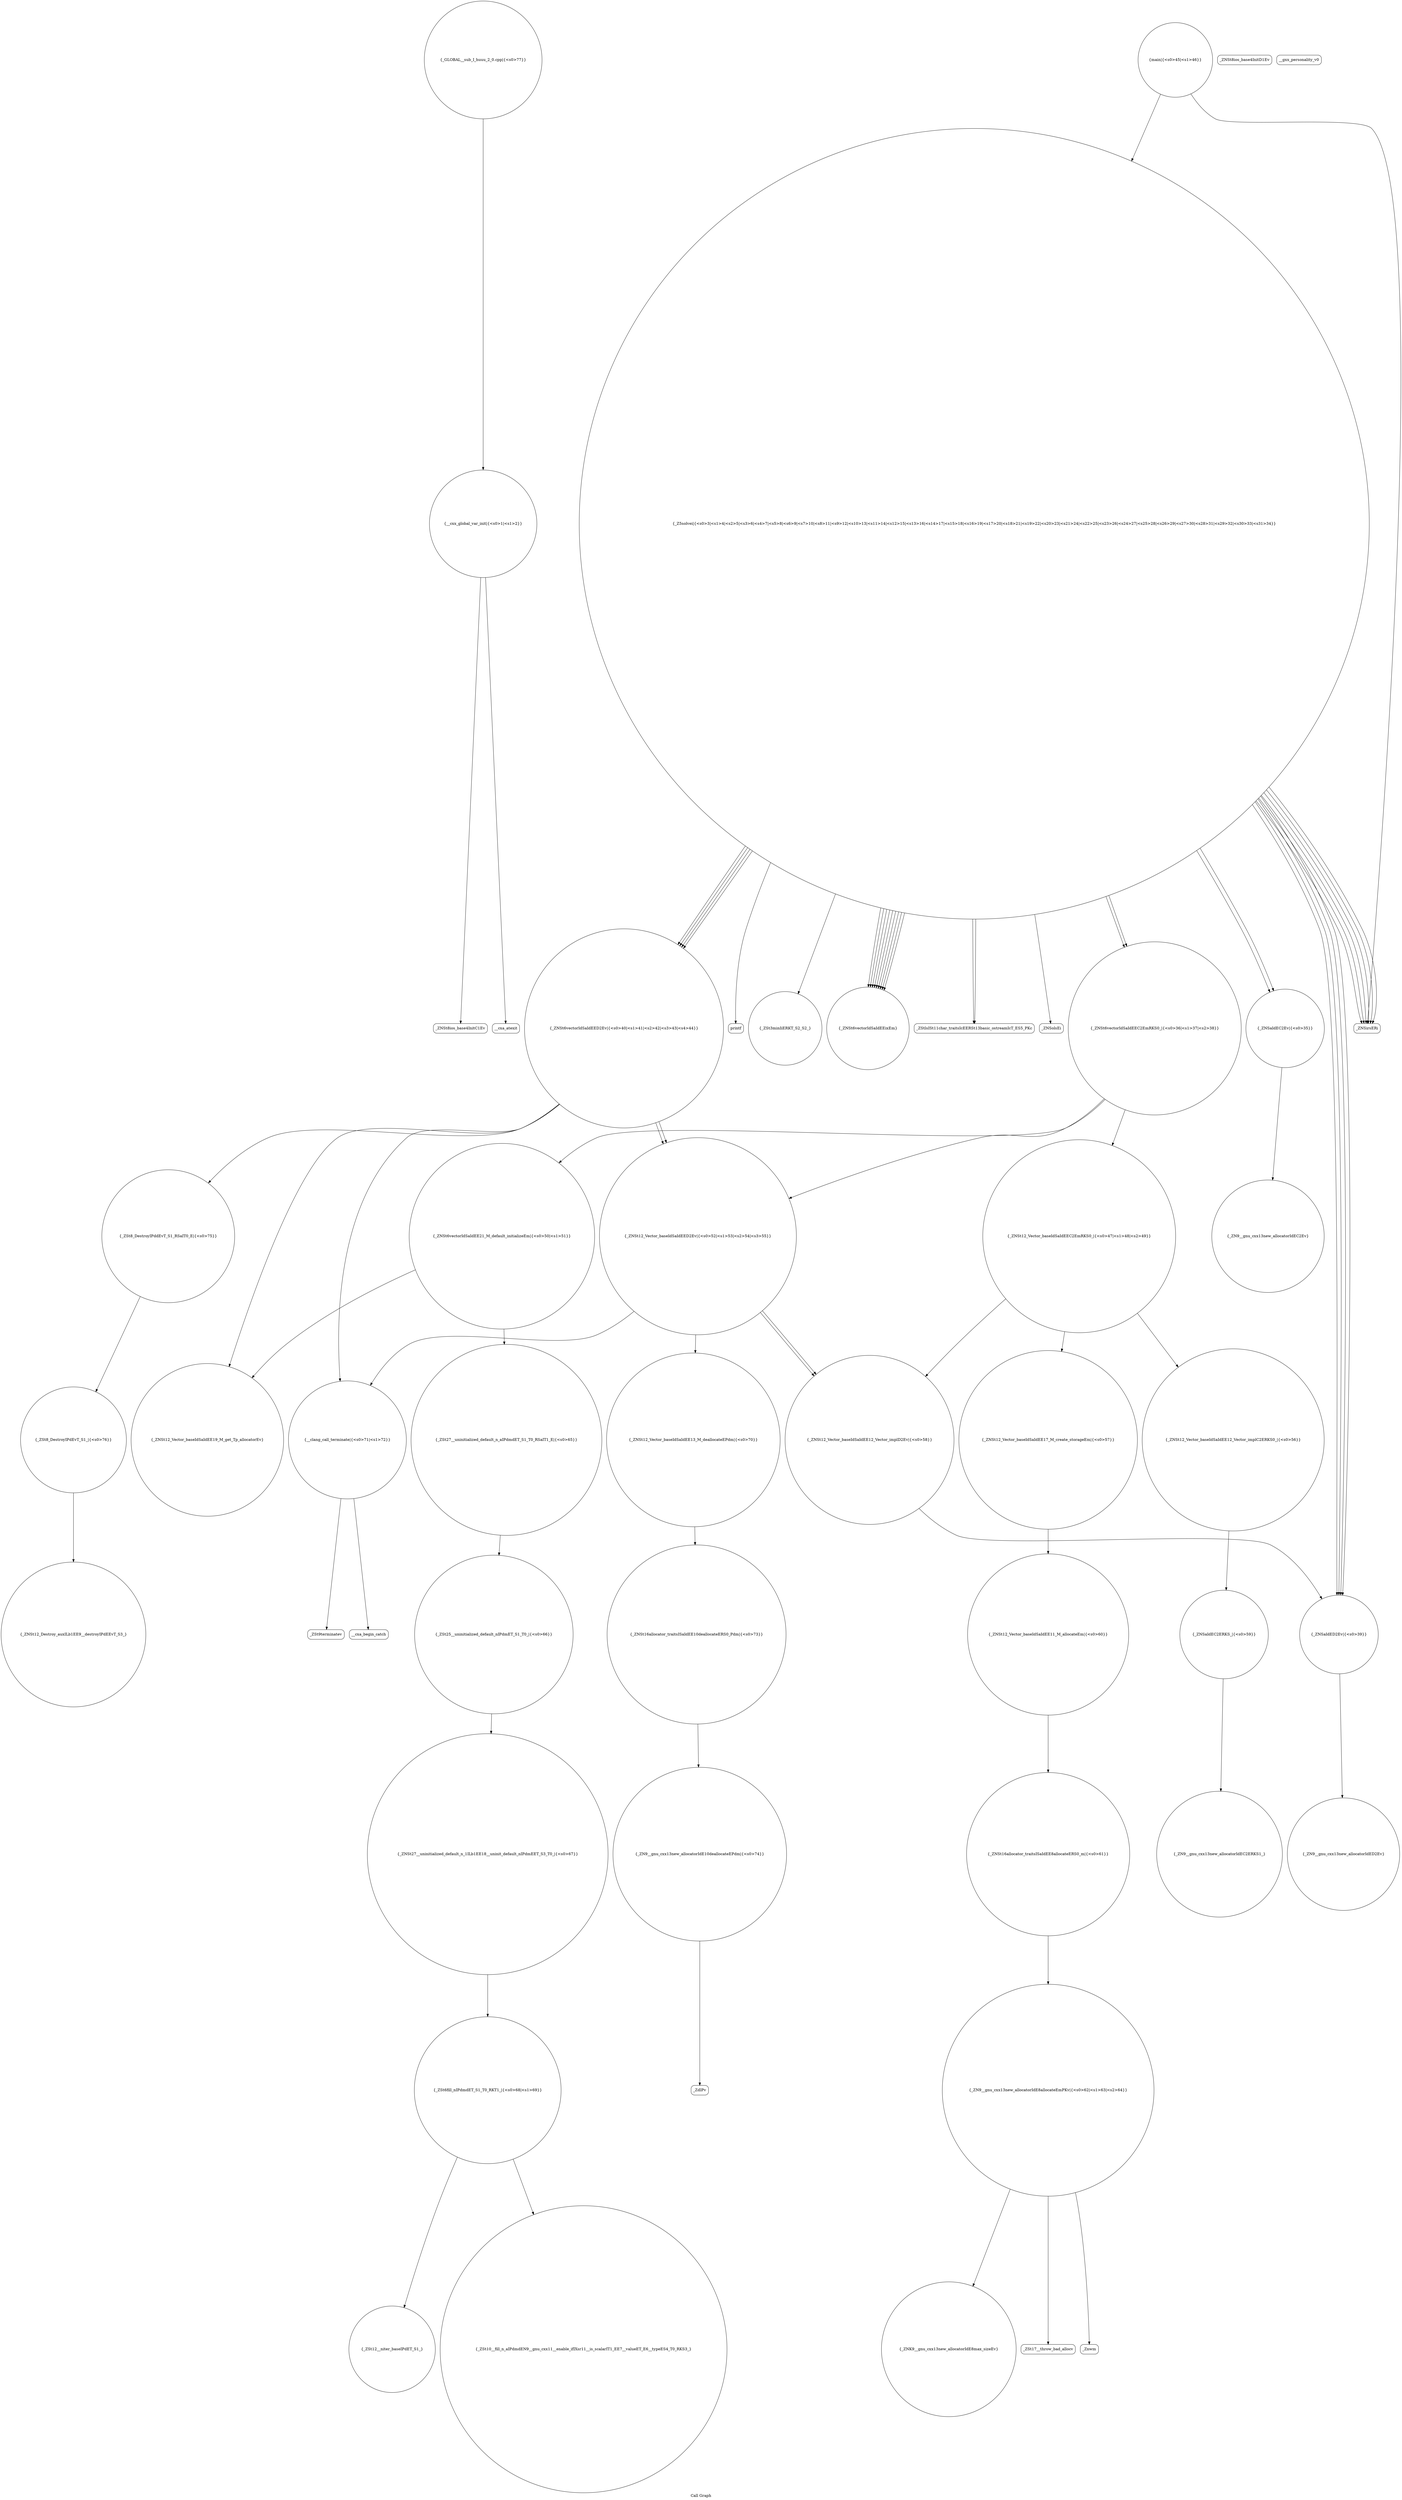 digraph "Call Graph" {
	label="Call Graph";

	Node0x55a88dfb77d0 [shape=record,shape=circle,label="{__cxx_global_var_init|{<s0>1|<s1>2}}"];
	Node0x55a88dfb77d0:s0 -> Node0x55a88dfb7850[color=black];
	Node0x55a88dfb77d0:s1 -> Node0x55a88dfb7950[color=black];
	Node0x55a88dfb8e50 [shape=record,shape=circle,label="{_ZN9__gnu_cxx13new_allocatorIdE10deallocateEPdm|{<s0>74}}"];
	Node0x55a88dfb8e50:s0 -> Node0x55a88dfb8ed0[color=black];
	Node0x55a88dfb7b50 [shape=record,shape=circle,label="{_ZNSaIdEC2Ev|{<s0>35}}"];
	Node0x55a88dfb7b50:s0 -> Node0x55a88dfb8050[color=black];
	Node0x55a88dfb7ed0 [shape=record,shape=Mrecord,label="{printf}"];
	Node0x55a88dfb8250 [shape=record,shape=circle,label="{_ZNSt12_Vector_baseIdSaIdEED2Ev|{<s0>52|<s1>53|<s2>54|<s3>55}}"];
	Node0x55a88dfb8250:s0 -> Node0x55a88dfb8bd0[color=black];
	Node0x55a88dfb8250:s1 -> Node0x55a88dfb83d0[color=black];
	Node0x55a88dfb8250:s2 -> Node0x55a88dfb83d0[color=black];
	Node0x55a88dfb8250:s3 -> Node0x55a88dfb8c50[color=black];
	Node0x55a88dfb85d0 [shape=record,shape=circle,label="{_ZNSt16allocator_traitsISaIdEE8allocateERS0_m|{<s0>61}}"];
	Node0x55a88dfb85d0:s0 -> Node0x55a88dfb8650[color=black];
	Node0x55a88dfb8950 [shape=record,shape=circle,label="{_ZSt25__uninitialized_default_nIPdmET_S1_T0_|{<s0>66}}"];
	Node0x55a88dfb8950:s0 -> Node0x55a88dfb89d0[color=black];
	Node0x55a88dfb8cd0 [shape=record,shape=Mrecord,label="{__cxa_begin_catch}"];
	Node0x55a88dfb79d0 [shape=record,shape=circle,label="{_Z5solvei|{<s0>3|<s1>4|<s2>5|<s3>6|<s4>7|<s5>8|<s6>9|<s7>10|<s8>11|<s9>12|<s10>13|<s11>14|<s12>15|<s13>16|<s14>17|<s15>18|<s16>19|<s17>20|<s18>21|<s19>22|<s20>23|<s21>24|<s22>25|<s23>26|<s24>27|<s25>28|<s26>29|<s27>30|<s28>31|<s29>32|<s30>33|<s31>34}}"];
	Node0x55a88dfb79d0:s0 -> Node0x55a88dfb7a50[color=black];
	Node0x55a88dfb79d0:s1 -> Node0x55a88dfb7a50[color=black];
	Node0x55a88dfb79d0:s2 -> Node0x55a88dfb7a50[color=black];
	Node0x55a88dfb79d0:s3 -> Node0x55a88dfb7a50[color=black];
	Node0x55a88dfb79d0:s4 -> Node0x55a88dfb7a50[color=black];
	Node0x55a88dfb79d0:s5 -> Node0x55a88dfb7a50[color=black];
	Node0x55a88dfb79d0:s6 -> Node0x55a88dfb7ad0[color=black];
	Node0x55a88dfb79d0:s7 -> Node0x55a88dfb7b50[color=black];
	Node0x55a88dfb79d0:s8 -> Node0x55a88dfb7bd0[color=black];
	Node0x55a88dfb79d0:s9 -> Node0x55a88dfb7cd0[color=black];
	Node0x55a88dfb79d0:s10 -> Node0x55a88dfb7d50[color=black];
	Node0x55a88dfb79d0:s11 -> Node0x55a88dfb7cd0[color=black];
	Node0x55a88dfb79d0:s12 -> Node0x55a88dfb7d50[color=black];
	Node0x55a88dfb79d0:s13 -> Node0x55a88dfb7d50[color=black];
	Node0x55a88dfb79d0:s14 -> Node0x55a88dfb7b50[color=black];
	Node0x55a88dfb79d0:s15 -> Node0x55a88dfb7bd0[color=black];
	Node0x55a88dfb79d0:s16 -> Node0x55a88dfb7cd0[color=black];
	Node0x55a88dfb79d0:s17 -> Node0x55a88dfb7d50[color=black];
	Node0x55a88dfb79d0:s18 -> Node0x55a88dfb7d50[color=black];
	Node0x55a88dfb79d0:s19 -> Node0x55a88dfb7cd0[color=black];
	Node0x55a88dfb79d0:s20 -> Node0x55a88dfb7d50[color=black];
	Node0x55a88dfb79d0:s21 -> Node0x55a88dfb7d50[color=black];
	Node0x55a88dfb79d0:s22 -> Node0x55a88dfb7d50[color=black];
	Node0x55a88dfb79d0:s23 -> Node0x55a88dfb7d50[color=black];
	Node0x55a88dfb79d0:s24 -> Node0x55a88dfb7dd0[color=black];
	Node0x55a88dfb79d0:s25 -> Node0x55a88dfb7e50[color=black];
	Node0x55a88dfb79d0:s26 -> Node0x55a88dfb7dd0[color=black];
	Node0x55a88dfb79d0:s27 -> Node0x55a88dfb7ed0[color=black];
	Node0x55a88dfb79d0:s28 -> Node0x55a88dfb7f50[color=black];
	Node0x55a88dfb79d0:s29 -> Node0x55a88dfb7f50[color=black];
	Node0x55a88dfb79d0:s30 -> Node0x55a88dfb7f50[color=black];
	Node0x55a88dfb79d0:s31 -> Node0x55a88dfb7f50[color=black];
	Node0x55a88dfba070 [shape=record,shape=circle,label="{_ZNSt12_Destroy_auxILb1EE9__destroyIPdEEvT_S3_}"];
	Node0x55a88dfb7d50 [shape=record,shape=circle,label="{_ZNSt6vectorIdSaIdEEixEm}"];
	Node0x55a88dfb80d0 [shape=record,shape=circle,label="{_ZN9__gnu_cxx13new_allocatorIdED2Ev}"];
	Node0x55a88dfb8450 [shape=record,shape=circle,label="{_ZNSaIdEC2ERKS_|{<s0>59}}"];
	Node0x55a88dfb8450:s0 -> Node0x55a88dfb84d0[color=black];
	Node0x55a88dfb87d0 [shape=record,shape=Mrecord,label="{_Znwm}"];
	Node0x55a88dfb8b50 [shape=record,shape=circle,label="{_ZSt12__niter_baseIPdET_S1_}"];
	Node0x55a88dfb7850 [shape=record,shape=Mrecord,label="{_ZNSt8ios_base4InitC1Ev}"];
	Node0x55a88dfb8ed0 [shape=record,shape=Mrecord,label="{_ZdlPv}"];
	Node0x55a88dfb7bd0 [shape=record,shape=circle,label="{_ZNSt6vectorIdSaIdEEC2EmRKS0_|{<s0>36|<s1>37|<s2>38}}"];
	Node0x55a88dfb7bd0:s0 -> Node0x55a88dfb8150[color=black];
	Node0x55a88dfb7bd0:s1 -> Node0x55a88dfb81d0[color=black];
	Node0x55a88dfb7bd0:s2 -> Node0x55a88dfb8250[color=black];
	Node0x55a88dfb7f50 [shape=record,shape=circle,label="{_ZNSt6vectorIdSaIdEED2Ev|{<s0>40|<s1>41|<s2>42|<s3>43|<s4>44}}"];
	Node0x55a88dfb7f50:s0 -> Node0x55a88dfb88d0[color=black];
	Node0x55a88dfb7f50:s1 -> Node0x55a88dfb8f50[color=black];
	Node0x55a88dfb7f50:s2 -> Node0x55a88dfb8250[color=black];
	Node0x55a88dfb7f50:s3 -> Node0x55a88dfb8250[color=black];
	Node0x55a88dfb7f50:s4 -> Node0x55a88dfb8c50[color=black];
	Node0x55a88dfb82d0 [shape=record,shape=circle,label="{_ZNSt12_Vector_baseIdSaIdEE12_Vector_implC2ERKS0_|{<s0>56}}"];
	Node0x55a88dfb82d0:s0 -> Node0x55a88dfb8450[color=black];
	Node0x55a88dfb8650 [shape=record,shape=circle,label="{_ZN9__gnu_cxx13new_allocatorIdE8allocateEmPKv|{<s0>62|<s1>63|<s2>64}}"];
	Node0x55a88dfb8650:s0 -> Node0x55a88dfb86d0[color=black];
	Node0x55a88dfb8650:s1 -> Node0x55a88dfb8750[color=black];
	Node0x55a88dfb8650:s2 -> Node0x55a88dfb87d0[color=black];
	Node0x55a88dfb89d0 [shape=record,shape=circle,label="{_ZNSt27__uninitialized_default_n_1ILb1EE18__uninit_default_nIPdmEET_S3_T0_|{<s0>67}}"];
	Node0x55a88dfb89d0:s0 -> Node0x55a88dfb8a50[color=black];
	Node0x55a88dfb8d50 [shape=record,shape=Mrecord,label="{_ZSt9terminatev}"];
	Node0x55a88dfb7a50 [shape=record,shape=Mrecord,label="{_ZNSirsERi}"];
	Node0x55a88dfba0f0 [shape=record,shape=circle,label="{_GLOBAL__sub_I_huuu_2_0.cpp|{<s0>77}}"];
	Node0x55a88dfba0f0:s0 -> Node0x55a88dfb77d0[color=black];
	Node0x55a88dfb7dd0 [shape=record,shape=Mrecord,label="{_ZStlsISt11char_traitsIcEERSt13basic_ostreamIcT_ES5_PKc}"];
	Node0x55a88dfb8150 [shape=record,shape=circle,label="{_ZNSt12_Vector_baseIdSaIdEEC2EmRKS0_|{<s0>47|<s1>48|<s2>49}}"];
	Node0x55a88dfb8150:s0 -> Node0x55a88dfb82d0[color=black];
	Node0x55a88dfb8150:s1 -> Node0x55a88dfb8350[color=black];
	Node0x55a88dfb8150:s2 -> Node0x55a88dfb83d0[color=black];
	Node0x55a88dfb84d0 [shape=record,shape=circle,label="{_ZN9__gnu_cxx13new_allocatorIdEC2ERKS1_}"];
	Node0x55a88dfb8850 [shape=record,shape=circle,label="{_ZSt27__uninitialized_default_n_aIPdmdET_S1_T0_RSaIT1_E|{<s0>65}}"];
	Node0x55a88dfb8850:s0 -> Node0x55a88dfb8950[color=black];
	Node0x55a88dfb8bd0 [shape=record,shape=circle,label="{_ZNSt12_Vector_baseIdSaIdEE13_M_deallocateEPdm|{<s0>70}}"];
	Node0x55a88dfb8bd0:s0 -> Node0x55a88dfb8dd0[color=black];
	Node0x55a88dfb78d0 [shape=record,shape=Mrecord,label="{_ZNSt8ios_base4InitD1Ev}"];
	Node0x55a88dfb8f50 [shape=record,shape=circle,label="{_ZSt8_DestroyIPddEvT_S1_RSaIT0_E|{<s0>75}}"];
	Node0x55a88dfb8f50:s0 -> Node0x55a88dfb9ff0[color=black];
	Node0x55a88dfb7c50 [shape=record,shape=Mrecord,label="{__gxx_personality_v0}"];
	Node0x55a88dfb7fd0 [shape=record,shape=circle,label="{main|{<s0>45|<s1>46}}"];
	Node0x55a88dfb7fd0:s0 -> Node0x55a88dfb7a50[color=black];
	Node0x55a88dfb7fd0:s1 -> Node0x55a88dfb79d0[color=black];
	Node0x55a88dfb8350 [shape=record,shape=circle,label="{_ZNSt12_Vector_baseIdSaIdEE17_M_create_storageEm|{<s0>57}}"];
	Node0x55a88dfb8350:s0 -> Node0x55a88dfb8550[color=black];
	Node0x55a88dfb86d0 [shape=record,shape=circle,label="{_ZNK9__gnu_cxx13new_allocatorIdE8max_sizeEv}"];
	Node0x55a88dfb8a50 [shape=record,shape=circle,label="{_ZSt6fill_nIPdmdET_S1_T0_RKT1_|{<s0>68|<s1>69}}"];
	Node0x55a88dfb8a50:s0 -> Node0x55a88dfb8b50[color=black];
	Node0x55a88dfb8a50:s1 -> Node0x55a88dfb8ad0[color=black];
	Node0x55a88dfb8dd0 [shape=record,shape=circle,label="{_ZNSt16allocator_traitsISaIdEE10deallocateERS0_Pdm|{<s0>73}}"];
	Node0x55a88dfb8dd0:s0 -> Node0x55a88dfb8e50[color=black];
	Node0x55a88dfb7ad0 [shape=record,shape=circle,label="{_ZSt3minIiERKT_S2_S2_}"];
	Node0x55a88dfb7e50 [shape=record,shape=Mrecord,label="{_ZNSolsEi}"];
	Node0x55a88dfb81d0 [shape=record,shape=circle,label="{_ZNSt6vectorIdSaIdEE21_M_default_initializeEm|{<s0>50|<s1>51}}"];
	Node0x55a88dfb81d0:s0 -> Node0x55a88dfb88d0[color=black];
	Node0x55a88dfb81d0:s1 -> Node0x55a88dfb8850[color=black];
	Node0x55a88dfb8550 [shape=record,shape=circle,label="{_ZNSt12_Vector_baseIdSaIdEE11_M_allocateEm|{<s0>60}}"];
	Node0x55a88dfb8550:s0 -> Node0x55a88dfb85d0[color=black];
	Node0x55a88dfb88d0 [shape=record,shape=circle,label="{_ZNSt12_Vector_baseIdSaIdEE19_M_get_Tp_allocatorEv}"];
	Node0x55a88dfb8c50 [shape=record,shape=circle,label="{__clang_call_terminate|{<s0>71|<s1>72}}"];
	Node0x55a88dfb8c50:s0 -> Node0x55a88dfb8cd0[color=black];
	Node0x55a88dfb8c50:s1 -> Node0x55a88dfb8d50[color=black];
	Node0x55a88dfb7950 [shape=record,shape=Mrecord,label="{__cxa_atexit}"];
	Node0x55a88dfb9ff0 [shape=record,shape=circle,label="{_ZSt8_DestroyIPdEvT_S1_|{<s0>76}}"];
	Node0x55a88dfb9ff0:s0 -> Node0x55a88dfba070[color=black];
	Node0x55a88dfb7cd0 [shape=record,shape=circle,label="{_ZNSaIdED2Ev|{<s0>39}}"];
	Node0x55a88dfb7cd0:s0 -> Node0x55a88dfb80d0[color=black];
	Node0x55a88dfb8050 [shape=record,shape=circle,label="{_ZN9__gnu_cxx13new_allocatorIdEC2Ev}"];
	Node0x55a88dfb83d0 [shape=record,shape=circle,label="{_ZNSt12_Vector_baseIdSaIdEE12_Vector_implD2Ev|{<s0>58}}"];
	Node0x55a88dfb83d0:s0 -> Node0x55a88dfb7cd0[color=black];
	Node0x55a88dfb8750 [shape=record,shape=Mrecord,label="{_ZSt17__throw_bad_allocv}"];
	Node0x55a88dfb8ad0 [shape=record,shape=circle,label="{_ZSt10__fill_n_aIPdmdEN9__gnu_cxx11__enable_ifIXsr11__is_scalarIT1_EE7__valueET_E6__typeES4_T0_RKS3_}"];
}
